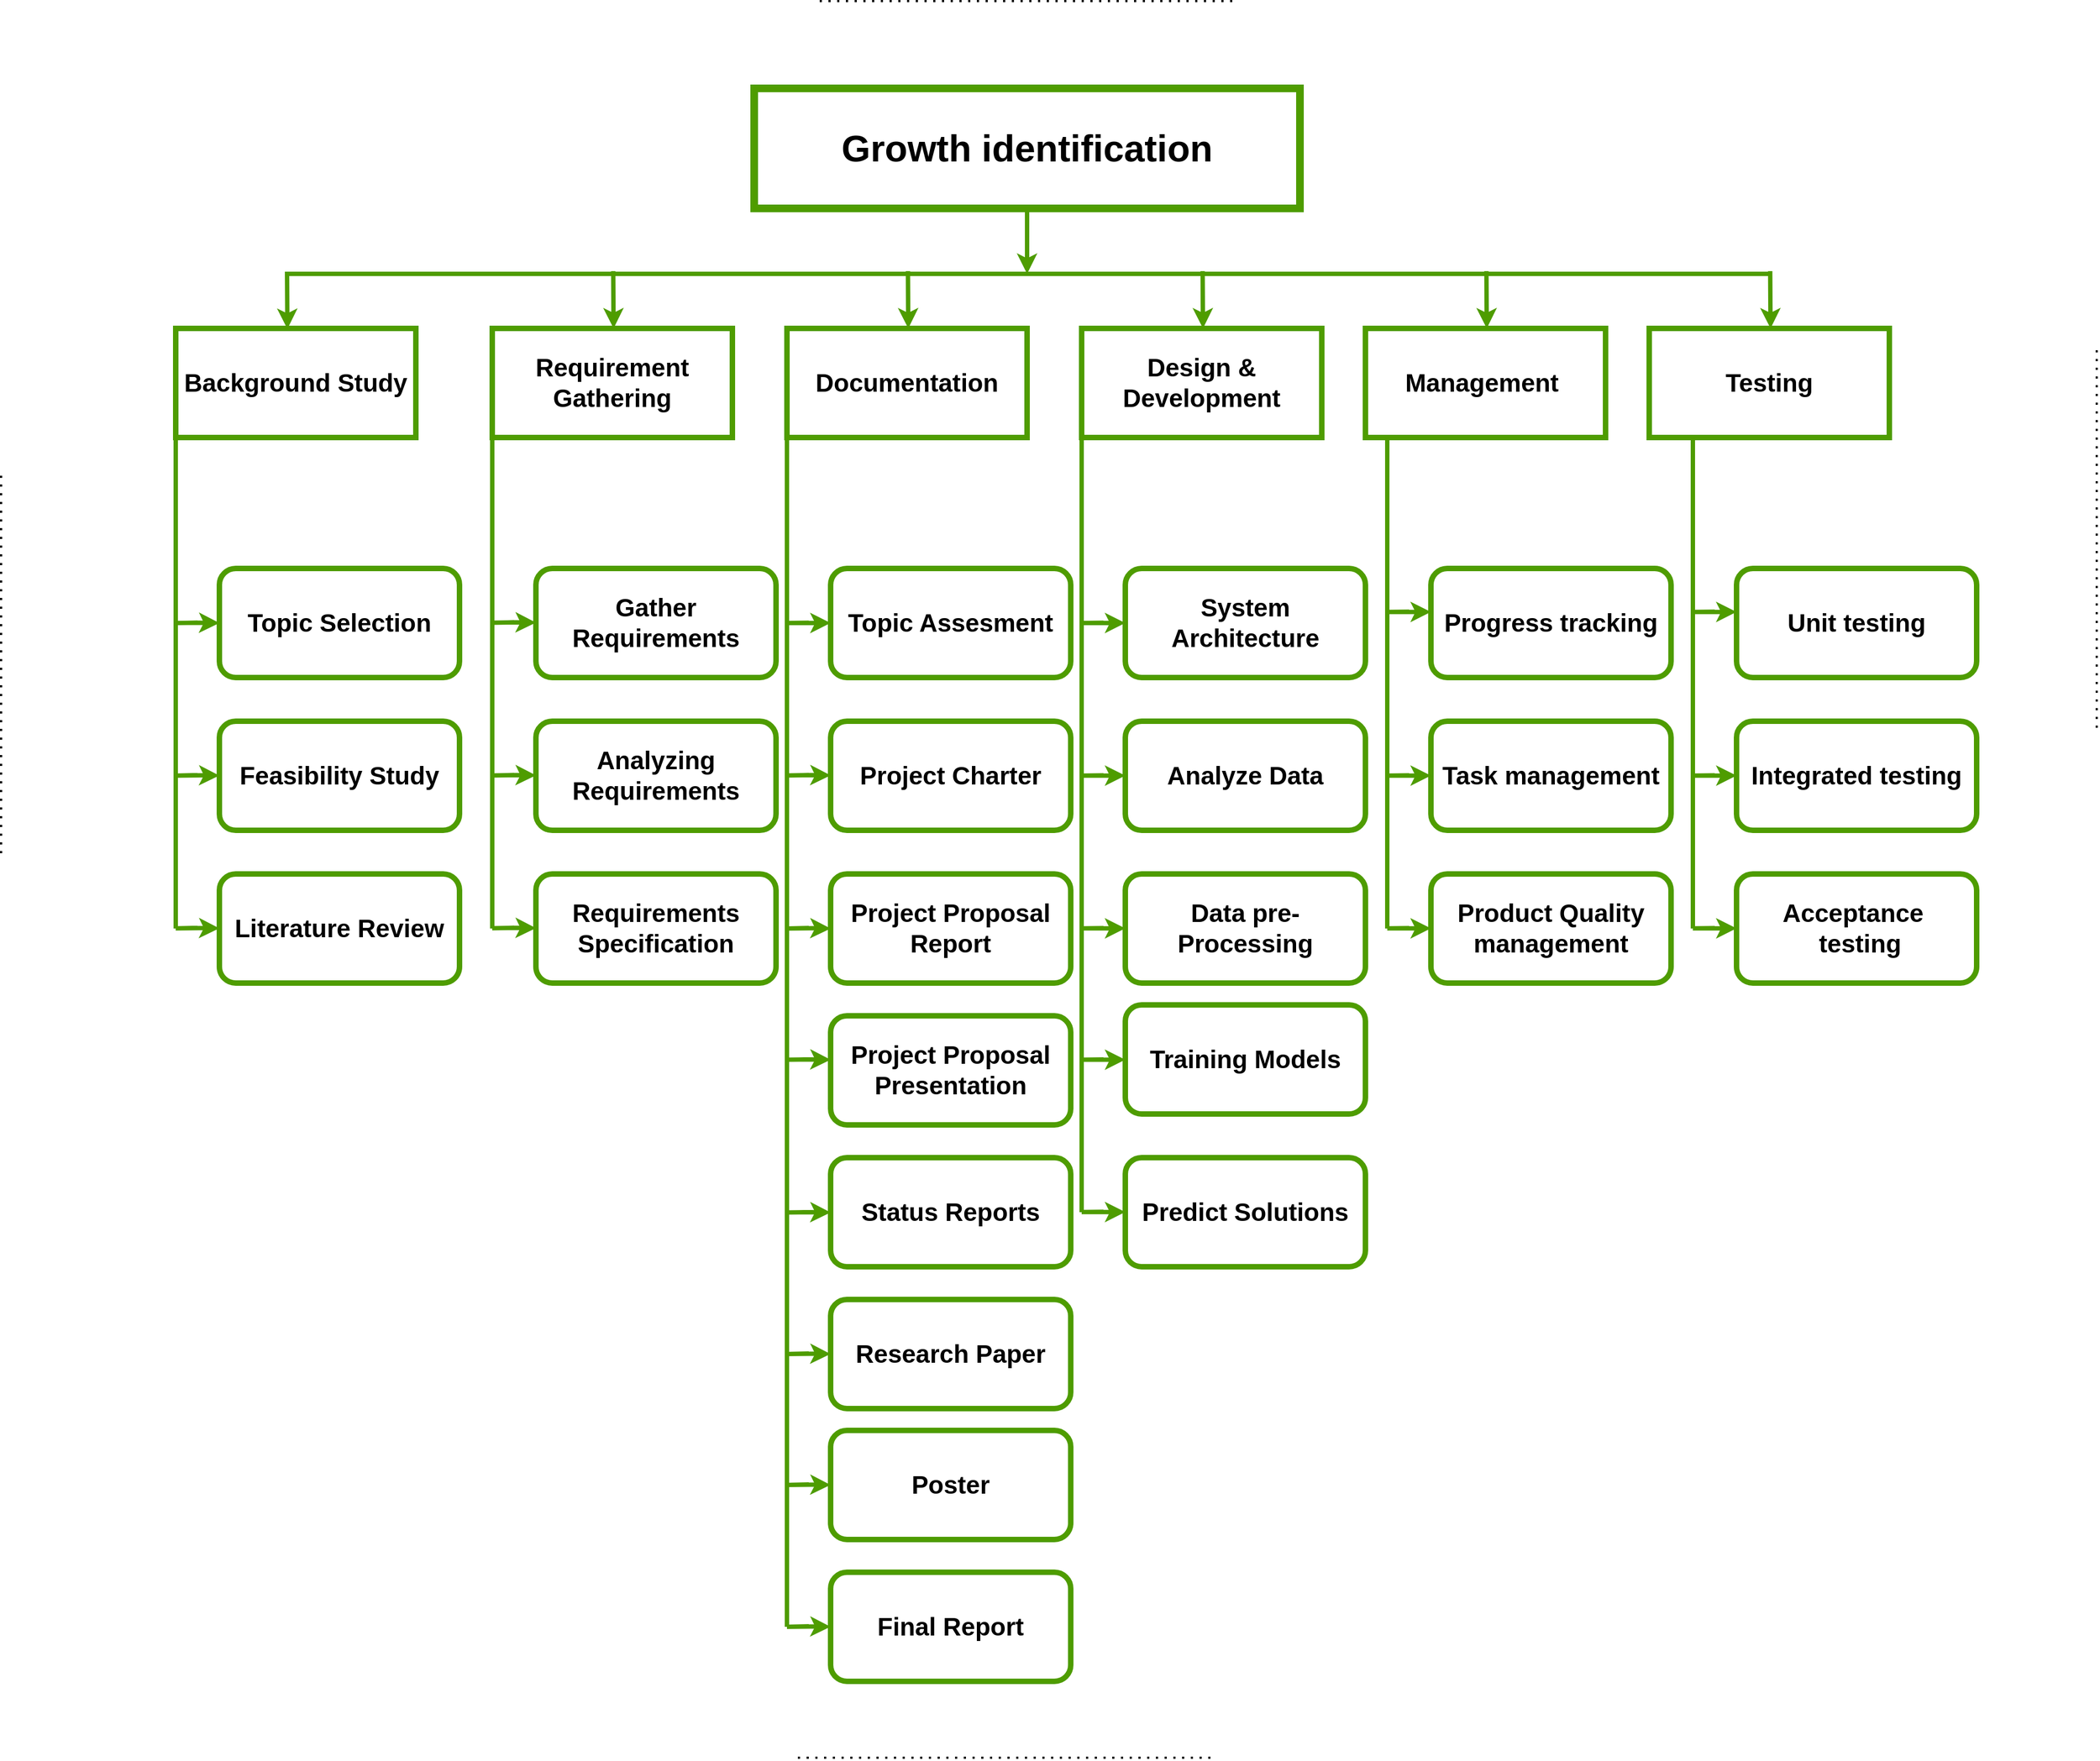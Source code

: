 <mxfile version="16.4.11" type="device"><diagram id="HOS8ngAROxCW234C63H_" name="Page-1"><mxGraphModel dx="3445" dy="2408" grid="1" gridSize="10" guides="1" tooltips="1" connect="1" arrows="1" fold="1" page="1" pageScale="1" pageWidth="850" pageHeight="1100" math="0" shadow="0"><root><mxCell id="0"/><mxCell id="1" parent="0"/><mxCell id="X3b91pUOoz2kwccx1GfW-82" style="edgeStyle=none;rounded=0;orthogonalLoop=1;jettySize=auto;html=1;fontSize=34;fontColor=#66CC00;strokeColor=#4E9C00;strokeWidth=4;" edge="1" parent="1" source="X3b91pUOoz2kwccx1GfW-1"><mxGeometry relative="1" as="geometry"><mxPoint x="830" y="190" as="targetPoint"/></mxGeometry></mxCell><mxCell id="X3b91pUOoz2kwccx1GfW-1" value="&lt;span style=&quot;font-size: 34px&quot;&gt;Growth identification&lt;/span&gt;" style="rounded=0;whiteSpace=wrap;html=1;fontStyle=1;fontSize=22;fillColor=#FFFFFF;strokeColor=#4E9C00;strokeWidth=7;" vertex="1" parent="1"><mxGeometry x="580" y="20" width="500" height="110" as="geometry"/></mxCell><mxCell id="X3b91pUOoz2kwccx1GfW-2" value="&lt;b&gt;&lt;font style=&quot;font-size: 23px&quot;&gt;Background Study&lt;/font&gt;&lt;/b&gt;" style="rounded=0;whiteSpace=wrap;html=1;fontSize=22;fillColor=#FFFFFF;strokeColor=#4E9C00;strokeWidth=5;" vertex="1" parent="1"><mxGeometry x="50" y="240" width="220" height="100" as="geometry"/></mxCell><mxCell id="X3b91pUOoz2kwccx1GfW-3" value="&lt;span style=&quot;font-size: 23px&quot;&gt;&lt;b&gt;Requirement Gathering&lt;/b&gt;&lt;/span&gt;" style="rounded=0;whiteSpace=wrap;html=1;fontSize=22;fillColor=#FFFFFF;strokeColor=#4E9C00;strokeWidth=5;" vertex="1" parent="1"><mxGeometry x="340" y="240" width="220" height="100" as="geometry"/></mxCell><mxCell id="X3b91pUOoz2kwccx1GfW-4" value="&lt;span style=&quot;font-size: 23px&quot;&gt;&lt;b&gt;Documentation&lt;/b&gt;&lt;/span&gt;" style="rounded=0;whiteSpace=wrap;html=1;fontSize=22;fillColor=#FFFFFF;strokeColor=#4E9C00;strokeWidth=5;" vertex="1" parent="1"><mxGeometry x="610" y="240" width="220" height="100" as="geometry"/></mxCell><mxCell id="X3b91pUOoz2kwccx1GfW-5" value="&lt;span style=&quot;font-size: 23px&quot;&gt;&lt;b&gt;Design &amp;amp; Development&lt;/b&gt;&lt;/span&gt;" style="rounded=0;whiteSpace=wrap;html=1;fontSize=22;fillColor=#FFFFFF;strokeColor=#4E9C00;strokeWidth=5;" vertex="1" parent="1"><mxGeometry x="880" y="240" width="220" height="100" as="geometry"/></mxCell><mxCell id="X3b91pUOoz2kwccx1GfW-6" value="&lt;b style=&quot;font-size: 23px&quot;&gt;M&lt;/b&gt;&lt;span style=&quot;font-size: 23px&quot;&gt;&lt;b&gt;anagement&lt;/b&gt;&lt;/span&gt;&lt;b style=&quot;font-size: 23px&quot;&gt;&amp;nbsp;&lt;/b&gt;" style="rounded=0;whiteSpace=wrap;html=1;fontSize=22;fillColor=#FFFFFF;strokeColor=#4E9C00;strokeWidth=5;" vertex="1" parent="1"><mxGeometry x="1140" y="240" width="220" height="100" as="geometry"/></mxCell><mxCell id="X3b91pUOoz2kwccx1GfW-7" value="&lt;span style=&quot;font-size: 23px&quot;&gt;&lt;b&gt;Testing&lt;/b&gt;&lt;/span&gt;" style="rounded=0;whiteSpace=wrap;html=1;fontSize=22;fillColor=#FFFFFF;strokeColor=#4E9C00;strokeWidth=5;" vertex="1" parent="1"><mxGeometry x="1400" y="240" width="220" height="100" as="geometry"/></mxCell><mxCell id="X3b91pUOoz2kwccx1GfW-8" value="Topic Selection" style="rounded=1;whiteSpace=wrap;html=1;fontSize=23;strokeColor=#4E9C00;strokeWidth=5;fillColor=#FFFFFF;fontStyle=1" vertex="1" parent="1"><mxGeometry x="90" y="460" width="220" height="100" as="geometry"/></mxCell><mxCell id="X3b91pUOoz2kwccx1GfW-9" value="Feasibility Study" style="rounded=1;whiteSpace=wrap;html=1;fontSize=23;strokeColor=#4E9C00;strokeWidth=5;fillColor=#FFFFFF;fontStyle=1" vertex="1" parent="1"><mxGeometry x="90" y="600" width="220" height="100" as="geometry"/></mxCell><mxCell id="X3b91pUOoz2kwccx1GfW-10" value="Literature Review" style="rounded=1;whiteSpace=wrap;html=1;fontSize=23;strokeColor=#4E9C00;strokeWidth=5;fillColor=#FFFFFF;fontStyle=1" vertex="1" parent="1"><mxGeometry x="90" y="740" width="220" height="100" as="geometry"/></mxCell><mxCell id="X3b91pUOoz2kwccx1GfW-11" value="Gather Requirements" style="rounded=1;whiteSpace=wrap;html=1;fontSize=23;strokeColor=#4E9C00;strokeWidth=5;fillColor=#FFFFFF;fontStyle=1" vertex="1" parent="1"><mxGeometry x="380" y="460" width="220" height="100" as="geometry"/></mxCell><mxCell id="X3b91pUOoz2kwccx1GfW-12" value="Analyzing Requirements" style="rounded=1;whiteSpace=wrap;html=1;fontSize=23;strokeColor=#4E9C00;strokeWidth=5;fillColor=#FFFFFF;fontStyle=1" vertex="1" parent="1"><mxGeometry x="380" y="600" width="220" height="100" as="geometry"/></mxCell><mxCell id="X3b91pUOoz2kwccx1GfW-13" value="Requirements Specification" style="rounded=1;whiteSpace=wrap;html=1;fontSize=23;strokeColor=#4E9C00;strokeWidth=5;fillColor=#FFFFFF;fontStyle=1" vertex="1" parent="1"><mxGeometry x="380" y="740" width="220" height="100" as="geometry"/></mxCell><mxCell id="X3b91pUOoz2kwccx1GfW-14" value="Topic Assesment" style="rounded=1;whiteSpace=wrap;html=1;fontSize=23;strokeColor=#4E9C00;strokeWidth=5;fillColor=#FFFFFF;fontStyle=1" vertex="1" parent="1"><mxGeometry x="650" y="460" width="220" height="100" as="geometry"/></mxCell><mxCell id="X3b91pUOoz2kwccx1GfW-15" value="Project Charter" style="rounded=1;whiteSpace=wrap;html=1;fontSize=23;strokeColor=#4E9C00;strokeWidth=5;fillColor=#FFFFFF;fontStyle=1" vertex="1" parent="1"><mxGeometry x="650" y="600" width="220" height="100" as="geometry"/></mxCell><mxCell id="X3b91pUOoz2kwccx1GfW-16" value="Project Proposal Report" style="rounded=1;whiteSpace=wrap;html=1;fontSize=23;strokeColor=#4E9C00;strokeWidth=5;fillColor=#FFFFFF;fontStyle=1" vertex="1" parent="1"><mxGeometry x="650" y="740" width="220" height="100" as="geometry"/></mxCell><mxCell id="X3b91pUOoz2kwccx1GfW-17" value="Project Proposal Presentation" style="rounded=1;whiteSpace=wrap;html=1;fontSize=23;strokeColor=#4E9C00;strokeWidth=5;fillColor=#FFFFFF;fontStyle=1" vertex="1" parent="1"><mxGeometry x="650" y="870" width="220" height="100" as="geometry"/></mxCell><mxCell id="X3b91pUOoz2kwccx1GfW-18" value="Status Reports" style="rounded=1;whiteSpace=wrap;html=1;fontSize=23;strokeColor=#4E9C00;strokeWidth=5;fillColor=#FFFFFF;fontStyle=1" vertex="1" parent="1"><mxGeometry x="650" y="1000" width="220" height="100" as="geometry"/></mxCell><mxCell id="X3b91pUOoz2kwccx1GfW-19" value="Research Paper" style="rounded=1;whiteSpace=wrap;html=1;fontSize=23;strokeColor=#4E9C00;strokeWidth=5;fillColor=#FFFFFF;fontStyle=1" vertex="1" parent="1"><mxGeometry x="650" y="1130" width="220" height="100" as="geometry"/></mxCell><mxCell id="X3b91pUOoz2kwccx1GfW-20" value="Poster" style="rounded=1;whiteSpace=wrap;html=1;fontSize=23;strokeColor=#4E9C00;strokeWidth=5;fillColor=#FFFFFF;fontStyle=1" vertex="1" parent="1"><mxGeometry x="650" y="1250" width="220" height="100" as="geometry"/></mxCell><mxCell id="X3b91pUOoz2kwccx1GfW-21" value="Final Report" style="rounded=1;whiteSpace=wrap;html=1;fontSize=23;strokeColor=#4E9C00;strokeWidth=5;fillColor=#FFFFFF;fontStyle=1" vertex="1" parent="1"><mxGeometry x="650" y="1380" width="220" height="100" as="geometry"/></mxCell><mxCell id="X3b91pUOoz2kwccx1GfW-22" value="System Architecture" style="rounded=1;whiteSpace=wrap;html=1;fontSize=23;strokeColor=#4E9C00;strokeWidth=5;fillColor=#FFFFFF;fontStyle=1" vertex="1" parent="1"><mxGeometry x="920" y="460" width="220" height="100" as="geometry"/></mxCell><mxCell id="X3b91pUOoz2kwccx1GfW-23" value="Analyze Data" style="rounded=1;whiteSpace=wrap;html=1;fontSize=23;strokeColor=#4E9C00;strokeWidth=5;fillColor=#FFFFFF;fontStyle=1" vertex="1" parent="1"><mxGeometry x="920" y="600" width="220" height="100" as="geometry"/></mxCell><mxCell id="X3b91pUOoz2kwccx1GfW-24" value="Data pre-Processing" style="rounded=1;whiteSpace=wrap;html=1;fontSize=23;strokeColor=#4E9C00;strokeWidth=5;fillColor=#FFFFFF;fontStyle=1" vertex="1" parent="1"><mxGeometry x="920" y="740" width="220" height="100" as="geometry"/></mxCell><mxCell id="X3b91pUOoz2kwccx1GfW-25" value="Training Models" style="rounded=1;whiteSpace=wrap;html=1;fontSize=23;strokeColor=#4E9C00;strokeWidth=5;fillColor=#FFFFFF;fontStyle=1" vertex="1" parent="1"><mxGeometry x="920" y="860" width="220" height="100" as="geometry"/></mxCell><mxCell id="X3b91pUOoz2kwccx1GfW-26" value="Predict Solutions" style="rounded=1;whiteSpace=wrap;html=1;fontSize=23;strokeColor=#4E9C00;strokeWidth=5;fillColor=#FFFFFF;fontStyle=1" vertex="1" parent="1"><mxGeometry x="920" y="1000" width="220" height="100" as="geometry"/></mxCell><mxCell id="X3b91pUOoz2kwccx1GfW-27" value="Progress tracking" style="rounded=1;whiteSpace=wrap;html=1;fontSize=23;strokeColor=#4E9C00;strokeWidth=5;fillColor=#FFFFFF;fontStyle=1" vertex="1" parent="1"><mxGeometry x="1200" y="460" width="220" height="100" as="geometry"/></mxCell><mxCell id="X3b91pUOoz2kwccx1GfW-28" value="Task management" style="rounded=1;whiteSpace=wrap;html=1;fontSize=23;strokeColor=#4E9C00;strokeWidth=5;fillColor=#FFFFFF;fontStyle=1" vertex="1" parent="1"><mxGeometry x="1200" y="600" width="220" height="100" as="geometry"/></mxCell><mxCell id="X3b91pUOoz2kwccx1GfW-29" value="Product Quality management" style="rounded=1;whiteSpace=wrap;html=1;fontSize=23;strokeColor=#4E9C00;strokeWidth=5;fillColor=#FFFFFF;fontStyle=1" vertex="1" parent="1"><mxGeometry x="1200" y="740" width="220" height="100" as="geometry"/></mxCell><mxCell id="X3b91pUOoz2kwccx1GfW-30" value="Unit testing" style="rounded=1;whiteSpace=wrap;html=1;fontSize=23;strokeColor=#4E9C00;strokeWidth=5;fillColor=#FFFFFF;fontStyle=1" vertex="1" parent="1"><mxGeometry x="1480" y="460" width="220" height="100" as="geometry"/></mxCell><mxCell id="X3b91pUOoz2kwccx1GfW-31" value="Integrated testing" style="rounded=1;whiteSpace=wrap;html=1;fontSize=23;strokeColor=#4E9C00;strokeWidth=5;fillColor=#FFFFFF;fontStyle=1" vertex="1" parent="1"><mxGeometry x="1480" y="600" width="220" height="100" as="geometry"/></mxCell><mxCell id="X3b91pUOoz2kwccx1GfW-32" value="Acceptance&amp;nbsp; &amp;nbsp;testing" style="rounded=1;whiteSpace=wrap;html=1;fontSize=23;strokeColor=#4E9C00;strokeWidth=5;fillColor=#FFFFFF;fontStyle=1" vertex="1" parent="1"><mxGeometry x="1480" y="740" width="220" height="100" as="geometry"/></mxCell><mxCell id="X3b91pUOoz2kwccx1GfW-39" value="" style="endArrow=none;html=1;rounded=0;fontSize=23;fontColor=#66CC00;strokeColor=#4E9C00;strokeWidth=4;" edge="1" parent="1"><mxGeometry width="50" height="50" relative="1" as="geometry"><mxPoint x="150" y="190" as="sourcePoint"/><mxPoint x="1511.067" y="190" as="targetPoint"/></mxGeometry></mxCell><mxCell id="X3b91pUOoz2kwccx1GfW-40" value="" style="endArrow=classic;html=1;rounded=0;fontSize=23;fontColor=#66CC00;strokeColor=#4E9C00;strokeWidth=4;entryX=0.465;entryY=0.005;entryDx=0;entryDy=0;entryPerimeter=0;" edge="1" parent="1" target="X3b91pUOoz2kwccx1GfW-2"><mxGeometry width="50" height="50" relative="1" as="geometry"><mxPoint x="150" y="190" as="sourcePoint"/><mxPoint x="500" y="240" as="targetPoint"/><Array as="points"><mxPoint x="152" y="190"/></Array></mxGeometry></mxCell><mxCell id="X3b91pUOoz2kwccx1GfW-41" value="" style="endArrow=classic;html=1;rounded=0;fontSize=23;fontColor=#66CC00;strokeColor=#4E9C00;strokeWidth=4;entryX=0.465;entryY=0.005;entryDx=0;entryDy=0;entryPerimeter=0;" edge="1" parent="1"><mxGeometry width="50" height="50" relative="1" as="geometry"><mxPoint x="448.85" y="189.5" as="sourcePoint"/><mxPoint x="451.15" y="240" as="targetPoint"/><Array as="points"><mxPoint x="450.85" y="189.5"/></Array></mxGeometry></mxCell><mxCell id="X3b91pUOoz2kwccx1GfW-42" value="" style="endArrow=classic;html=1;rounded=0;fontSize=23;fontColor=#66CC00;strokeColor=#4E9C00;strokeWidth=4;entryX=0.465;entryY=0.005;entryDx=0;entryDy=0;entryPerimeter=0;" edge="1" parent="1"><mxGeometry width="50" height="50" relative="1" as="geometry"><mxPoint x="718.85" y="189.5" as="sourcePoint"/><mxPoint x="721.15" y="240" as="targetPoint"/><Array as="points"><mxPoint x="720.85" y="189.5"/></Array></mxGeometry></mxCell><mxCell id="X3b91pUOoz2kwccx1GfW-43" value="" style="endArrow=classic;html=1;rounded=0;fontSize=23;fontColor=#66CC00;strokeColor=#4E9C00;strokeWidth=4;entryX=0.465;entryY=0.005;entryDx=0;entryDy=0;entryPerimeter=0;" edge="1" parent="1"><mxGeometry width="50" height="50" relative="1" as="geometry"><mxPoint x="988.85" y="189.5" as="sourcePoint"/><mxPoint x="991.15" y="240" as="targetPoint"/><Array as="points"><mxPoint x="990.85" y="189.5"/></Array></mxGeometry></mxCell><mxCell id="X3b91pUOoz2kwccx1GfW-44" value="" style="endArrow=classic;html=1;rounded=0;fontSize=23;fontColor=#66CC00;strokeColor=#4E9C00;strokeWidth=4;entryX=0.465;entryY=0.005;entryDx=0;entryDy=0;entryPerimeter=0;" edge="1" parent="1"><mxGeometry width="50" height="50" relative="1" as="geometry"><mxPoint x="1248.85" y="189.5" as="sourcePoint"/><mxPoint x="1251.15" y="240" as="targetPoint"/><Array as="points"><mxPoint x="1250.85" y="189.5"/></Array></mxGeometry></mxCell><mxCell id="X3b91pUOoz2kwccx1GfW-45" value="" style="endArrow=classic;html=1;rounded=0;fontSize=23;fontColor=#66CC00;strokeColor=#4E9C00;strokeWidth=4;entryX=0.465;entryY=0.005;entryDx=0;entryDy=0;entryPerimeter=0;" edge="1" parent="1"><mxGeometry width="50" height="50" relative="1" as="geometry"><mxPoint x="1508.85" y="189.5" as="sourcePoint"/><mxPoint x="1511.15" y="240" as="targetPoint"/><Array as="points"><mxPoint x="1510.85" y="189.5"/></Array></mxGeometry></mxCell><mxCell id="X3b91pUOoz2kwccx1GfW-46" value="" style="endArrow=none;html=1;rounded=0;fontSize=23;fontColor=#66CC00;strokeColor=#4E9C00;strokeWidth=4;exitX=0;exitY=1;exitDx=0;exitDy=0;" edge="1" parent="1" source="X3b91pUOoz2kwccx1GfW-2"><mxGeometry width="50" height="50" relative="1" as="geometry"><mxPoint x="80" y="420" as="sourcePoint"/><mxPoint x="50" y="790" as="targetPoint"/></mxGeometry></mxCell><mxCell id="X3b91pUOoz2kwccx1GfW-48" value="" style="endArrow=classic;html=1;rounded=0;fontSize=23;fontColor=#66CC00;strokeColor=#4E9C00;strokeWidth=4;" edge="1" parent="1"><mxGeometry width="50" height="50" relative="1" as="geometry"><mxPoint x="70" y="509.76" as="sourcePoint"/><mxPoint x="90" y="510.01" as="targetPoint"/><Array as="points"><mxPoint x="50" y="510.05"/><mxPoint x="72" y="509.76"/></Array></mxGeometry></mxCell><mxCell id="X3b91pUOoz2kwccx1GfW-50" value="" style="endArrow=classic;html=1;rounded=0;fontSize=23;fontColor=#66CC00;strokeColor=#4E9C00;strokeWidth=4;" edge="1" parent="1"><mxGeometry width="50" height="50" relative="1" as="geometry"><mxPoint x="70.0" y="649.57" as="sourcePoint"/><mxPoint x="90.0" y="649.82" as="targetPoint"/><Array as="points"><mxPoint x="50" y="649.86"/><mxPoint x="72" y="649.57"/></Array></mxGeometry></mxCell><mxCell id="X3b91pUOoz2kwccx1GfW-51" value="" style="endArrow=classic;html=1;rounded=0;fontSize=23;fontColor=#66CC00;strokeColor=#4E9C00;strokeWidth=4;" edge="1" parent="1"><mxGeometry width="50" height="50" relative="1" as="geometry"><mxPoint x="70.0" y="789.57" as="sourcePoint"/><mxPoint x="90.0" y="789.82" as="targetPoint"/><Array as="points"><mxPoint x="50" y="789.86"/><mxPoint x="72" y="789.57"/></Array></mxGeometry></mxCell><mxCell id="X3b91pUOoz2kwccx1GfW-52" value="" style="endArrow=none;html=1;rounded=0;fontSize=23;fontColor=#66CC00;strokeColor=#4E9C00;strokeWidth=4;exitX=0;exitY=1;exitDx=0;exitDy=0;" edge="1" parent="1"><mxGeometry width="50" height="50" relative="1" as="geometry"><mxPoint x="340" y="340" as="sourcePoint"/><mxPoint x="340" y="790" as="targetPoint"/></mxGeometry></mxCell><mxCell id="X3b91pUOoz2kwccx1GfW-53" value="" style="endArrow=classic;html=1;rounded=0;fontSize=23;fontColor=#66CC00;strokeColor=#4E9C00;strokeWidth=4;" edge="1" parent="1"><mxGeometry width="50" height="50" relative="1" as="geometry"><mxPoint x="360" y="509.41" as="sourcePoint"/><mxPoint x="380" y="509.66" as="targetPoint"/><Array as="points"><mxPoint x="340" y="509.7"/><mxPoint x="362" y="509.41"/></Array></mxGeometry></mxCell><mxCell id="X3b91pUOoz2kwccx1GfW-54" value="" style="endArrow=classic;html=1;rounded=0;fontSize=23;fontColor=#66CC00;strokeColor=#4E9C00;strokeWidth=4;" edge="1" parent="1"><mxGeometry width="50" height="50" relative="1" as="geometry"><mxPoint x="360" y="649.41" as="sourcePoint"/><mxPoint x="380" y="649.66" as="targetPoint"/><Array as="points"><mxPoint x="340" y="649.7"/><mxPoint x="362" y="649.41"/></Array></mxGeometry></mxCell><mxCell id="X3b91pUOoz2kwccx1GfW-56" value="" style="endArrow=classic;html=1;rounded=0;fontSize=23;fontColor=#66CC00;strokeColor=#4E9C00;strokeWidth=4;" edge="1" parent="1"><mxGeometry width="50" height="50" relative="1" as="geometry"><mxPoint x="360" y="789.41" as="sourcePoint"/><mxPoint x="380" y="789.66" as="targetPoint"/><Array as="points"><mxPoint x="340" y="789.7"/><mxPoint x="362" y="789.41"/></Array></mxGeometry></mxCell><mxCell id="X3b91pUOoz2kwccx1GfW-57" value="" style="endArrow=none;html=1;rounded=0;fontSize=23;fontColor=#66CC00;strokeColor=#4E9C00;strokeWidth=4;exitX=0;exitY=1;exitDx=0;exitDy=0;" edge="1" parent="1"><mxGeometry width="50" height="50" relative="1" as="geometry"><mxPoint x="610" y="325" as="sourcePoint"/><mxPoint x="610" y="1430" as="targetPoint"/></mxGeometry></mxCell><mxCell id="X3b91pUOoz2kwccx1GfW-58" value="" style="endArrow=classic;html=1;rounded=0;fontSize=23;fontColor=#66CC00;strokeColor=#4E9C00;strokeWidth=4;" edge="1" parent="1"><mxGeometry width="50" height="50" relative="1" as="geometry"><mxPoint x="630" y="649.41" as="sourcePoint"/><mxPoint x="650" y="649.66" as="targetPoint"/><Array as="points"><mxPoint x="610" y="649.7"/><mxPoint x="632" y="649.41"/></Array></mxGeometry></mxCell><mxCell id="X3b91pUOoz2kwccx1GfW-59" value="" style="endArrow=none;html=1;rounded=0;fontSize=23;fontColor=#66CC00;strokeColor=#4E9C00;strokeWidth=4;exitX=0;exitY=1;exitDx=0;exitDy=0;" edge="1" parent="1"><mxGeometry width="50" height="50" relative="1" as="geometry"><mxPoint x="880" y="310" as="sourcePoint"/><mxPoint x="880" y="1050" as="targetPoint"/></mxGeometry></mxCell><mxCell id="X3b91pUOoz2kwccx1GfW-60" value="" style="endArrow=classic;html=1;rounded=0;fontSize=23;fontColor=#66CC00;strokeColor=#4E9C00;strokeWidth=4;" edge="1" parent="1"><mxGeometry width="50" height="50" relative="1" as="geometry"><mxPoint x="630" y="509.72" as="sourcePoint"/><mxPoint x="650" y="509.97" as="targetPoint"/><Array as="points"><mxPoint x="610" y="510.01"/></Array></mxGeometry></mxCell><mxCell id="X3b91pUOoz2kwccx1GfW-61" value="" style="endArrow=classic;html=1;rounded=0;fontSize=23;fontColor=#66CC00;strokeColor=#4E9C00;strokeWidth=4;" edge="1" parent="1"><mxGeometry width="50" height="50" relative="1" as="geometry"><mxPoint x="630" y="789.72" as="sourcePoint"/><mxPoint x="650" y="789.97" as="targetPoint"/><Array as="points"><mxPoint x="610" y="790.01"/><mxPoint x="632" y="789.72"/></Array></mxGeometry></mxCell><mxCell id="X3b91pUOoz2kwccx1GfW-62" value="" style="endArrow=classic;html=1;rounded=0;fontSize=23;fontColor=#66CC00;strokeColor=#4E9C00;strokeWidth=4;" edge="1" parent="1"><mxGeometry width="50" height="50" relative="1" as="geometry"><mxPoint x="630" y="910.0" as="sourcePoint"/><mxPoint x="650" y="910.25" as="targetPoint"/><Array as="points"><mxPoint x="610" y="910.29"/><mxPoint x="632" y="910"/></Array></mxGeometry></mxCell><mxCell id="X3b91pUOoz2kwccx1GfW-63" value="" style="endArrow=classic;html=1;rounded=0;fontSize=23;fontColor=#66CC00;strokeColor=#4E9C00;strokeWidth=4;" edge="1" parent="1"><mxGeometry width="50" height="50" relative="1" as="geometry"><mxPoint x="630" y="1050.0" as="sourcePoint"/><mxPoint x="650" y="1050.25" as="targetPoint"/><Array as="points"><mxPoint x="610" y="1050.29"/><mxPoint x="632" y="1050"/></Array></mxGeometry></mxCell><mxCell id="X3b91pUOoz2kwccx1GfW-64" value="" style="endArrow=classic;html=1;rounded=0;fontSize=23;fontColor=#66CC00;strokeColor=#4E9C00;strokeWidth=4;" edge="1" parent="1"><mxGeometry width="50" height="50" relative="1" as="geometry"><mxPoint x="630" y="1179.69" as="sourcePoint"/><mxPoint x="650" y="1179.94" as="targetPoint"/><Array as="points"><mxPoint x="610" y="1179.98"/><mxPoint x="632" y="1179.69"/></Array></mxGeometry></mxCell><mxCell id="X3b91pUOoz2kwccx1GfW-65" value="" style="endArrow=classic;html=1;rounded=0;fontSize=23;fontColor=#66CC00;strokeColor=#4E9C00;strokeWidth=4;" edge="1" parent="1"><mxGeometry width="50" height="50" relative="1" as="geometry"><mxPoint x="630" y="1299.69" as="sourcePoint"/><mxPoint x="650" y="1299.94" as="targetPoint"/><Array as="points"><mxPoint x="610" y="1299.98"/><mxPoint x="632" y="1299.69"/></Array></mxGeometry></mxCell><mxCell id="X3b91pUOoz2kwccx1GfW-66" value="" style="endArrow=classic;html=1;rounded=0;fontSize=23;fontColor=#66CC00;strokeColor=#4E9C00;strokeWidth=4;" edge="1" parent="1"><mxGeometry width="50" height="50" relative="1" as="geometry"><mxPoint x="630" y="1429.69" as="sourcePoint"/><mxPoint x="650" y="1429.94" as="targetPoint"/><Array as="points"><mxPoint x="610" y="1429.98"/><mxPoint x="632" y="1429.69"/></Array></mxGeometry></mxCell><mxCell id="X3b91pUOoz2kwccx1GfW-68" value="" style="endArrow=classic;html=1;rounded=0;fontSize=23;fontColor=#66CC00;strokeColor=#4E9C00;strokeWidth=4;" edge="1" parent="1"><mxGeometry width="50" height="50" relative="1" as="geometry"><mxPoint x="900" y="509.76" as="sourcePoint"/><mxPoint x="920" y="510.01" as="targetPoint"/><Array as="points"><mxPoint x="880" y="510.05"/></Array></mxGeometry></mxCell><mxCell id="X3b91pUOoz2kwccx1GfW-69" value="" style="endArrow=none;html=1;rounded=0;fontSize=23;fontColor=#66CC00;strokeColor=#4E9C00;strokeWidth=4;exitX=0;exitY=1;exitDx=0;exitDy=0;" edge="1" parent="1"><mxGeometry width="50" height="50" relative="1" as="geometry"><mxPoint x="1160" y="340" as="sourcePoint"/><mxPoint x="1160" y="790" as="targetPoint"/></mxGeometry></mxCell><mxCell id="X3b91pUOoz2kwccx1GfW-70" value="" style="endArrow=classic;html=1;rounded=0;fontSize=23;fontColor=#66CC00;strokeColor=#4E9C00;strokeWidth=4;" edge="1" parent="1"><mxGeometry width="50" height="50" relative="1" as="geometry"><mxPoint x="900.0" y="649.64" as="sourcePoint"/><mxPoint x="920.0" y="649.89" as="targetPoint"/><Array as="points"><mxPoint x="880" y="649.93"/></Array></mxGeometry></mxCell><mxCell id="X3b91pUOoz2kwccx1GfW-71" value="" style="endArrow=classic;html=1;rounded=0;fontSize=23;fontColor=#66CC00;strokeColor=#4E9C00;strokeWidth=4;" edge="1" parent="1"><mxGeometry width="50" height="50" relative="1" as="geometry"><mxPoint x="900.0" y="789.64" as="sourcePoint"/><mxPoint x="920.0" y="789.89" as="targetPoint"/><Array as="points"><mxPoint x="880" y="789.93"/></Array></mxGeometry></mxCell><mxCell id="X3b91pUOoz2kwccx1GfW-72" value="" style="endArrow=classic;html=1;rounded=0;fontSize=23;fontColor=#66CC00;strokeColor=#4E9C00;strokeWidth=4;" edge="1" parent="1"><mxGeometry width="50" height="50" relative="1" as="geometry"><mxPoint x="900.0" y="910.0" as="sourcePoint"/><mxPoint x="920.0" y="910.25" as="targetPoint"/><Array as="points"><mxPoint x="880" y="910.29"/></Array></mxGeometry></mxCell><mxCell id="X3b91pUOoz2kwccx1GfW-73" value="" style="endArrow=classic;html=1;rounded=0;fontSize=23;fontColor=#66CC00;strokeColor=#4E9C00;strokeWidth=4;" edge="1" parent="1"><mxGeometry width="50" height="50" relative="1" as="geometry"><mxPoint x="900.0" y="1049.64" as="sourcePoint"/><mxPoint x="920.0" y="1049.89" as="targetPoint"/><Array as="points"><mxPoint x="880" y="1049.93"/></Array></mxGeometry></mxCell><mxCell id="X3b91pUOoz2kwccx1GfW-74" value="" style="endArrow=classic;html=1;rounded=0;fontSize=23;fontColor=#66CC00;strokeColor=#4E9C00;strokeWidth=4;" edge="1" parent="1"><mxGeometry width="50" height="50" relative="1" as="geometry"><mxPoint x="1180.0" y="499.64" as="sourcePoint"/><mxPoint x="1200.0" y="499.89" as="targetPoint"/><Array as="points"><mxPoint x="1160" y="499.93"/></Array></mxGeometry></mxCell><mxCell id="X3b91pUOoz2kwccx1GfW-75" value="" style="endArrow=classic;html=1;rounded=0;fontSize=23;fontColor=#66CC00;strokeColor=#4E9C00;strokeWidth=4;" edge="1" parent="1"><mxGeometry width="50" height="50" relative="1" as="geometry"><mxPoint x="1180.0" y="649.64" as="sourcePoint"/><mxPoint x="1200.0" y="649.89" as="targetPoint"/><Array as="points"><mxPoint x="1160" y="649.93"/></Array></mxGeometry></mxCell><mxCell id="X3b91pUOoz2kwccx1GfW-76" value="" style="endArrow=classic;html=1;rounded=0;fontSize=23;fontColor=#66CC00;strokeColor=#4E9C00;strokeWidth=4;" edge="1" parent="1"><mxGeometry width="50" height="50" relative="1" as="geometry"><mxPoint x="1180.0" y="789.64" as="sourcePoint"/><mxPoint x="1200.0" y="789.89" as="targetPoint"/><Array as="points"><mxPoint x="1160" y="789.93"/></Array></mxGeometry></mxCell><mxCell id="X3b91pUOoz2kwccx1GfW-77" value="" style="endArrow=none;html=1;rounded=0;fontSize=23;fontColor=#66CC00;strokeColor=#4E9C00;strokeWidth=4;exitX=0;exitY=1;exitDx=0;exitDy=0;" edge="1" parent="1"><mxGeometry width="50" height="50" relative="1" as="geometry"><mxPoint x="1440" y="340" as="sourcePoint"/><mxPoint x="1440" y="790" as="targetPoint"/></mxGeometry></mxCell><mxCell id="X3b91pUOoz2kwccx1GfW-78" value="" style="endArrow=classic;html=1;rounded=0;fontSize=23;fontColor=#66CC00;strokeColor=#4E9C00;strokeWidth=4;" edge="1" parent="1"><mxGeometry width="50" height="50" relative="1" as="geometry"><mxPoint x="1460" y="499.63" as="sourcePoint"/><mxPoint x="1480" y="499.88" as="targetPoint"/><Array as="points"><mxPoint x="1440" y="499.92"/></Array></mxGeometry></mxCell><mxCell id="X3b91pUOoz2kwccx1GfW-79" value="" style="endArrow=classic;html=1;rounded=0;fontSize=23;fontColor=#66CC00;strokeColor=#4E9C00;strokeWidth=4;" edge="1" parent="1"><mxGeometry width="50" height="50" relative="1" as="geometry"><mxPoint x="1460" y="649.63" as="sourcePoint"/><mxPoint x="1480" y="649.88" as="targetPoint"/><Array as="points"><mxPoint x="1440" y="649.92"/></Array></mxGeometry></mxCell><mxCell id="X3b91pUOoz2kwccx1GfW-80" value="" style="endArrow=classic;html=1;rounded=0;fontSize=23;fontColor=#66CC00;strokeColor=#4E9C00;strokeWidth=4;" edge="1" parent="1"><mxGeometry width="50" height="50" relative="1" as="geometry"><mxPoint x="1460" y="789.63" as="sourcePoint"/><mxPoint x="1480" y="789.88" as="targetPoint"/><Array as="points"><mxPoint x="1440" y="789.92"/></Array></mxGeometry></mxCell><mxCell id="X3b91pUOoz2kwccx1GfW-83" value="" style="endArrow=none;dashed=1;html=1;dashPattern=1 3;strokeWidth=2;rounded=0;fontSize=34;fontColor=#66CC00;" edge="1" parent="1"><mxGeometry width="50" height="50" relative="1" as="geometry"><mxPoint x="640" y="-60" as="sourcePoint"/><mxPoint x="1020" y="-60" as="targetPoint"/></mxGeometry></mxCell><mxCell id="X3b91pUOoz2kwccx1GfW-84" value="" style="endArrow=none;dashed=1;html=1;dashPattern=1 3;strokeWidth=2;rounded=0;fontSize=34;fontColor=#66CC00;" edge="1" parent="1"><mxGeometry width="50" height="50" relative="1" as="geometry"><mxPoint x="-110" y="375" as="sourcePoint"/><mxPoint x="-110" y="725" as="targetPoint"/></mxGeometry></mxCell><mxCell id="X3b91pUOoz2kwccx1GfW-85" value="" style="endArrow=none;dashed=1;html=1;dashPattern=1 3;strokeWidth=2;rounded=0;fontSize=34;fontColor=#66CC00;" edge="1" parent="1"><mxGeometry width="50" height="50" relative="1" as="geometry"><mxPoint x="1810" y="260" as="sourcePoint"/><mxPoint x="1810" y="610" as="targetPoint"/></mxGeometry></mxCell><mxCell id="X3b91pUOoz2kwccx1GfW-86" value="" style="endArrow=none;dashed=1;html=1;dashPattern=1 3;strokeWidth=2;rounded=0;fontSize=34;fontColor=#66CC00;" edge="1" parent="1"><mxGeometry width="50" height="50" relative="1" as="geometry"><mxPoint x="620" y="1550" as="sourcePoint"/><mxPoint x="1000" y="1550" as="targetPoint"/></mxGeometry></mxCell></root></mxGraphModel></diagram></mxfile>